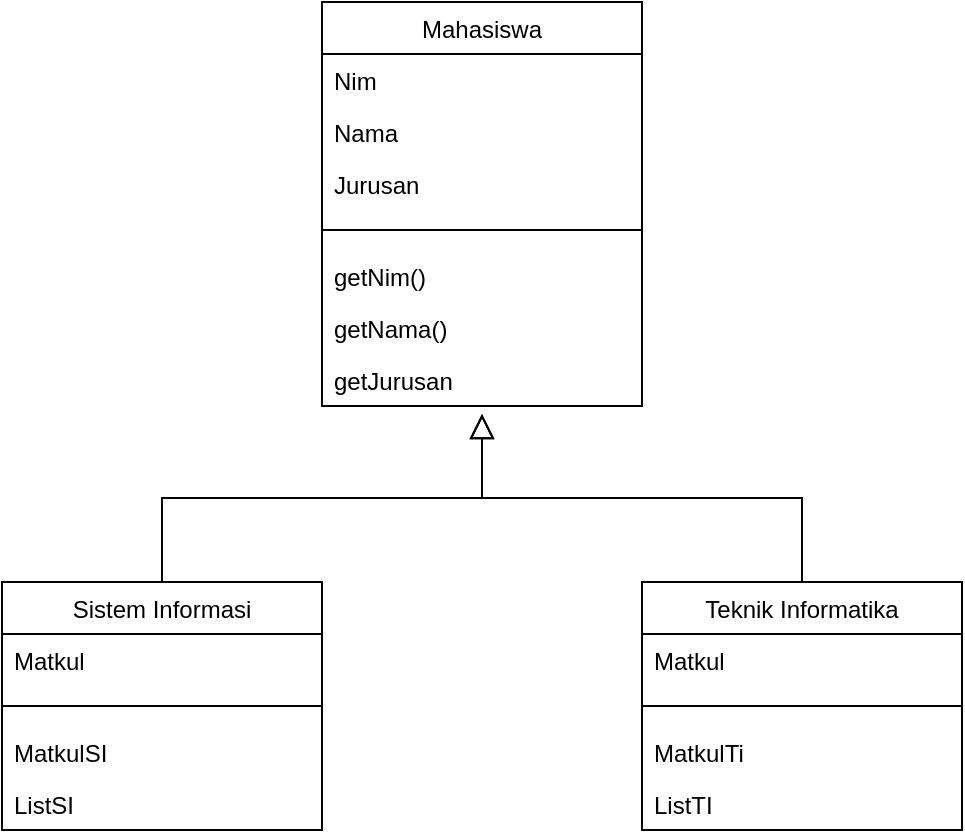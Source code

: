 <mxfile version="24.7.17" pages="2">
  <diagram id="C5RBs43oDa-KdzZeNtuy" name="Page-1">
    <mxGraphModel dx="1216" dy="525" grid="1" gridSize="10" guides="1" tooltips="1" connect="1" arrows="1" fold="1" page="1" pageScale="1" pageWidth="827" pageHeight="1169" math="0" shadow="0">
      <root>
        <mxCell id="WIyWlLk6GJQsqaUBKTNV-0" />
        <mxCell id="WIyWlLk6GJQsqaUBKTNV-1" parent="WIyWlLk6GJQsqaUBKTNV-0" />
        <mxCell id="uBLW5_zkdpBhzJcvo65G-4" value="Mahasiswa" style="swimlane;fontStyle=0;align=center;verticalAlign=top;childLayout=stackLayout;horizontal=1;startSize=26;horizontalStack=0;resizeParent=1;resizeLast=0;collapsible=1;marginBottom=0;rounded=0;shadow=0;strokeWidth=1;" parent="WIyWlLk6GJQsqaUBKTNV-1" vertex="1">
          <mxGeometry x="319" y="250" width="160" height="202" as="geometry">
            <mxRectangle x="230" y="140" width="160" height="26" as="alternateBounds" />
          </mxGeometry>
        </mxCell>
        <mxCell id="uBLW5_zkdpBhzJcvo65G-5" value="Nim" style="text;align=left;verticalAlign=top;spacingLeft=4;spacingRight=4;overflow=hidden;rotatable=0;points=[[0,0.5],[1,0.5]];portConstraint=eastwest;" parent="uBLW5_zkdpBhzJcvo65G-4" vertex="1">
          <mxGeometry y="26" width="160" height="26" as="geometry" />
        </mxCell>
        <mxCell id="2vAlO5uvcHahhUkgkyLK-6" value="Nama" style="text;align=left;verticalAlign=top;spacingLeft=4;spacingRight=4;overflow=hidden;rotatable=0;points=[[0,0.5],[1,0.5]];portConstraint=eastwest;" parent="uBLW5_zkdpBhzJcvo65G-4" vertex="1">
          <mxGeometry y="52" width="160" height="26" as="geometry" />
        </mxCell>
        <mxCell id="uBLW5_zkdpBhzJcvo65G-7" value="Jurusan" style="text;align=left;verticalAlign=top;spacingLeft=4;spacingRight=4;overflow=hidden;rotatable=0;points=[[0,0.5],[1,0.5]];portConstraint=eastwest;rounded=0;shadow=0;html=0;" parent="uBLW5_zkdpBhzJcvo65G-4" vertex="1">
          <mxGeometry y="78" width="160" height="26" as="geometry" />
        </mxCell>
        <mxCell id="uBLW5_zkdpBhzJcvo65G-10" value="" style="line;html=1;strokeWidth=1;align=left;verticalAlign=middle;spacingTop=-1;spacingLeft=3;spacingRight=3;rotatable=0;labelPosition=right;points=[];portConstraint=eastwest;" parent="uBLW5_zkdpBhzJcvo65G-4" vertex="1">
          <mxGeometry y="104" width="160" height="20" as="geometry" />
        </mxCell>
        <mxCell id="uBLW5_zkdpBhzJcvo65G-11" value="getNim()" style="text;align=left;verticalAlign=top;spacingLeft=4;spacingRight=4;overflow=hidden;rotatable=0;points=[[0,0.5],[1,0.5]];portConstraint=eastwest;" parent="uBLW5_zkdpBhzJcvo65G-4" vertex="1">
          <mxGeometry y="124" width="160" height="26" as="geometry" />
        </mxCell>
        <mxCell id="kDghQk5n89w6JTwlXLLY-2" value="getNama()" style="text;align=left;verticalAlign=top;spacingLeft=4;spacingRight=4;overflow=hidden;rotatable=0;points=[[0,0.5],[1,0.5]];portConstraint=eastwest;" vertex="1" parent="uBLW5_zkdpBhzJcvo65G-4">
          <mxGeometry y="150" width="160" height="26" as="geometry" />
        </mxCell>
        <mxCell id="uBLW5_zkdpBhzJcvo65G-12" value="getJurusan" style="text;align=left;verticalAlign=top;spacingLeft=4;spacingRight=4;overflow=hidden;rotatable=0;points=[[0,0.5],[1,0.5]];portConstraint=eastwest;" parent="uBLW5_zkdpBhzJcvo65G-4" vertex="1">
          <mxGeometry y="176" width="160" height="26" as="geometry" />
        </mxCell>
        <mxCell id="uBLW5_zkdpBhzJcvo65G-14" value="Teknik Informatika" style="swimlane;fontStyle=0;align=center;verticalAlign=top;childLayout=stackLayout;horizontal=1;startSize=26;horizontalStack=0;resizeParent=1;resizeLast=0;collapsible=1;marginBottom=0;rounded=0;shadow=0;strokeWidth=1;" parent="WIyWlLk6GJQsqaUBKTNV-1" vertex="1">
          <mxGeometry x="479" y="540" width="160" height="124" as="geometry">
            <mxRectangle x="230" y="140" width="160" height="26" as="alternateBounds" />
          </mxGeometry>
        </mxCell>
        <mxCell id="uBLW5_zkdpBhzJcvo65G-15" value="Matkul" style="text;align=left;verticalAlign=top;spacingLeft=4;spacingRight=4;overflow=hidden;rotatable=0;points=[[0,0.5],[1,0.5]];portConstraint=eastwest;" parent="uBLW5_zkdpBhzJcvo65G-14" vertex="1">
          <mxGeometry y="26" width="160" height="26" as="geometry" />
        </mxCell>
        <mxCell id="uBLW5_zkdpBhzJcvo65G-18" value="" style="line;html=1;strokeWidth=1;align=left;verticalAlign=middle;spacingTop=-1;spacingLeft=3;spacingRight=3;rotatable=0;labelPosition=right;points=[];portConstraint=eastwest;" parent="uBLW5_zkdpBhzJcvo65G-14" vertex="1">
          <mxGeometry y="52" width="160" height="20" as="geometry" />
        </mxCell>
        <mxCell id="uBLW5_zkdpBhzJcvo65G-19" value="MatkulTi" style="text;align=left;verticalAlign=top;spacingLeft=4;spacingRight=4;overflow=hidden;rotatable=0;points=[[0,0.5],[1,0.5]];portConstraint=eastwest;" parent="uBLW5_zkdpBhzJcvo65G-14" vertex="1">
          <mxGeometry y="72" width="160" height="26" as="geometry" />
        </mxCell>
        <mxCell id="uBLW5_zkdpBhzJcvo65G-20" value="ListTI" style="text;align=left;verticalAlign=top;spacingLeft=4;spacingRight=4;overflow=hidden;rotatable=0;points=[[0,0.5],[1,0.5]];portConstraint=eastwest;" parent="uBLW5_zkdpBhzJcvo65G-14" vertex="1">
          <mxGeometry y="98" width="160" height="26" as="geometry" />
        </mxCell>
        <mxCell id="uBLW5_zkdpBhzJcvo65G-21" value="Sistem Informasi" style="swimlane;fontStyle=0;align=center;verticalAlign=top;childLayout=stackLayout;horizontal=1;startSize=26;horizontalStack=0;resizeParent=1;resizeLast=0;collapsible=1;marginBottom=0;rounded=0;shadow=0;strokeWidth=1;" parent="WIyWlLk6GJQsqaUBKTNV-1" vertex="1">
          <mxGeometry x="159" y="540" width="160" height="124" as="geometry">
            <mxRectangle x="230" y="140" width="160" height="26" as="alternateBounds" />
          </mxGeometry>
        </mxCell>
        <mxCell id="uBLW5_zkdpBhzJcvo65G-22" value="Matkul" style="text;align=left;verticalAlign=top;spacingLeft=4;spacingRight=4;overflow=hidden;rotatable=0;points=[[0,0.5],[1,0.5]];portConstraint=eastwest;" parent="uBLW5_zkdpBhzJcvo65G-21" vertex="1">
          <mxGeometry y="26" width="160" height="26" as="geometry" />
        </mxCell>
        <mxCell id="uBLW5_zkdpBhzJcvo65G-25" value="" style="line;html=1;strokeWidth=1;align=left;verticalAlign=middle;spacingTop=-1;spacingLeft=3;spacingRight=3;rotatable=0;labelPosition=right;points=[];portConstraint=eastwest;" parent="uBLW5_zkdpBhzJcvo65G-21" vertex="1">
          <mxGeometry y="52" width="160" height="20" as="geometry" />
        </mxCell>
        <mxCell id="uBLW5_zkdpBhzJcvo65G-26" value="MatkulSI" style="text;align=left;verticalAlign=top;spacingLeft=4;spacingRight=4;overflow=hidden;rotatable=0;points=[[0,0.5],[1,0.5]];portConstraint=eastwest;" parent="uBLW5_zkdpBhzJcvo65G-21" vertex="1">
          <mxGeometry y="72" width="160" height="26" as="geometry" />
        </mxCell>
        <mxCell id="kDghQk5n89w6JTwlXLLY-1" value="ListSI" style="text;align=left;verticalAlign=top;spacingLeft=4;spacingRight=4;overflow=hidden;rotatable=0;points=[[0,0.5],[1,0.5]];portConstraint=eastwest;" vertex="1" parent="uBLW5_zkdpBhzJcvo65G-21">
          <mxGeometry y="98" width="160" height="26" as="geometry" />
        </mxCell>
        <mxCell id="2vAlO5uvcHahhUkgkyLK-0" value="" style="endArrow=block;endSize=10;endFill=0;shadow=0;strokeWidth=1;rounded=0;curved=0;edgeStyle=elbowEdgeStyle;elbow=vertical;exitX=0.5;exitY=0;exitDx=0;exitDy=0;" parent="WIyWlLk6GJQsqaUBKTNV-1" edge="1">
          <mxGeometry width="160" relative="1" as="geometry">
            <mxPoint x="239" y="540" as="sourcePoint" />
            <mxPoint x="399" y="456" as="targetPoint" />
          </mxGeometry>
        </mxCell>
        <mxCell id="2vAlO5uvcHahhUkgkyLK-1" value="" style="endArrow=block;endSize=10;endFill=0;shadow=0;strokeWidth=1;rounded=0;curved=0;edgeStyle=elbowEdgeStyle;elbow=vertical;exitX=0.5;exitY=0;exitDx=0;exitDy=0;" parent="WIyWlLk6GJQsqaUBKTNV-1" edge="1">
          <mxGeometry width="160" relative="1" as="geometry">
            <mxPoint x="559" y="540" as="sourcePoint" />
            <mxPoint x="399" y="456" as="targetPoint" />
          </mxGeometry>
        </mxCell>
      </root>
    </mxGraphModel>
  </diagram>
  <diagram id="X4JPqvYhhmAyBUVa2nI0" name="Page-2">
    <mxGraphModel dx="794" dy="446" grid="1" gridSize="10" guides="1" tooltips="1" connect="1" arrows="1" fold="1" page="1" pageScale="1" pageWidth="850" pageHeight="1100" math="0" shadow="0">
      <root>
        <mxCell id="0" />
        <mxCell id="1" parent="0" />
      </root>
    </mxGraphModel>
  </diagram>
</mxfile>

